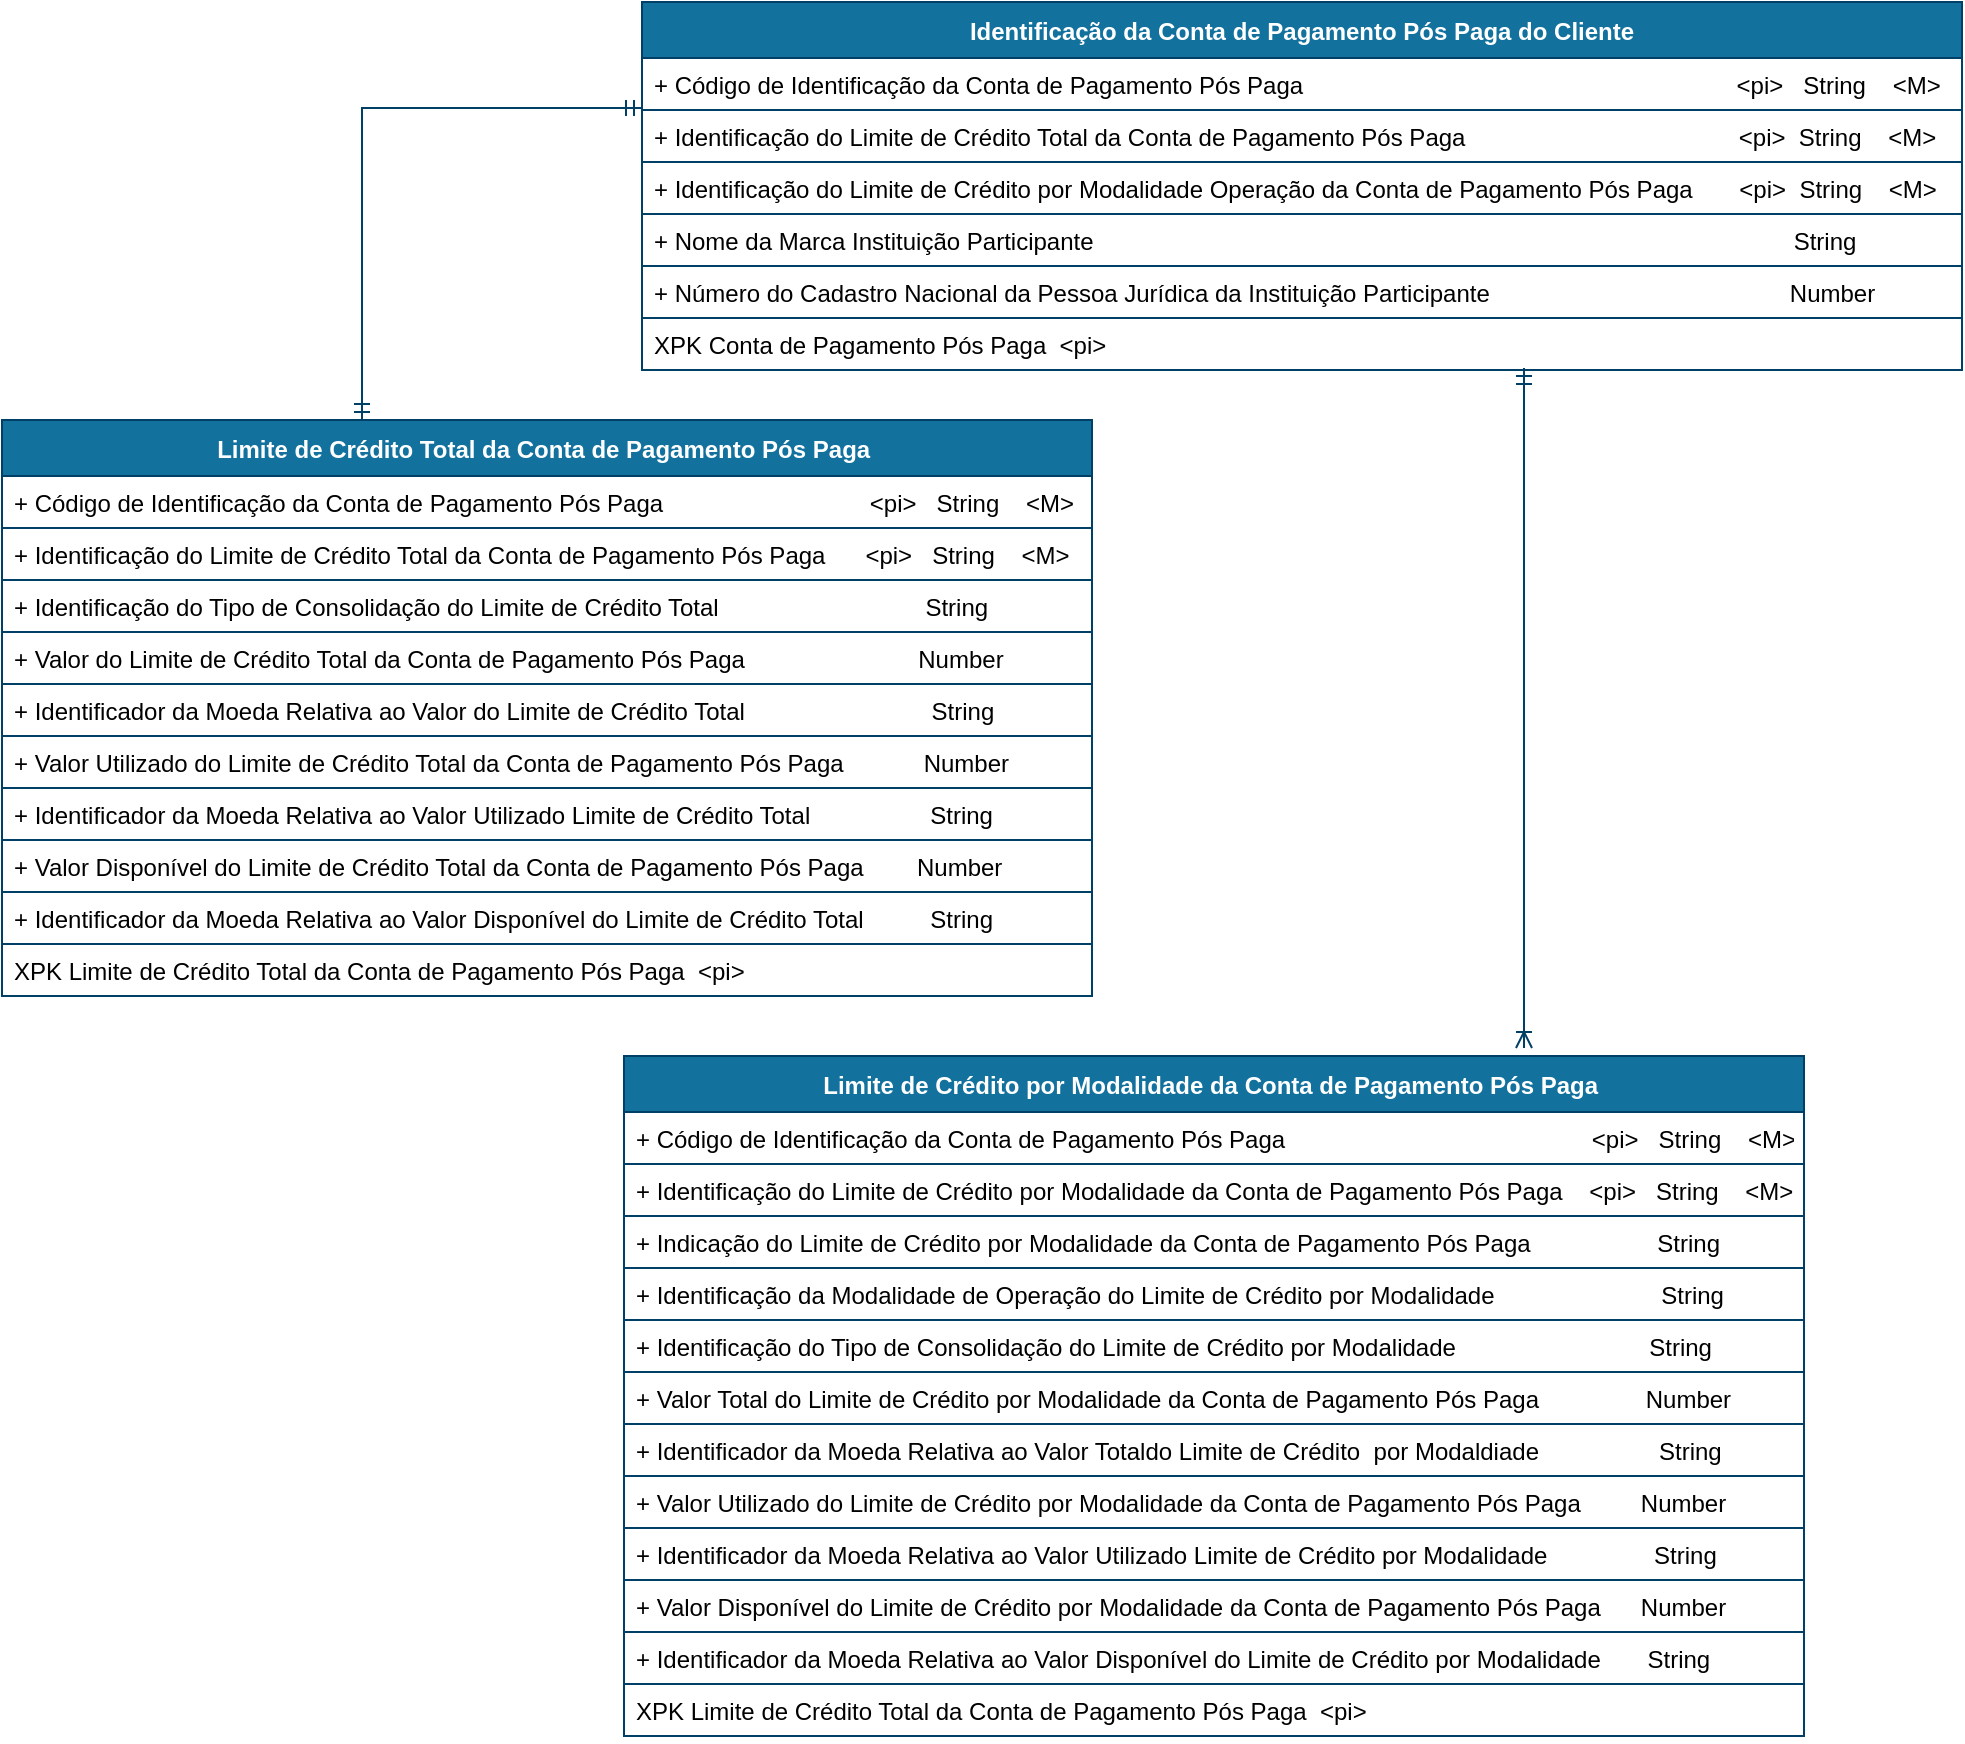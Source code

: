 <mxfile version="14.4.2" type="device"><diagram id="R2lEEEUBdFMjLlhIrx00" name="Balance"><mxGraphModel dx="3380" dy="3776" grid="1" gridSize="10" guides="1" tooltips="1" connect="1" arrows="1" fold="1" page="1" pageScale="1" pageWidth="1169" pageHeight="827" math="0" shadow="0" extFonts="Permanent Marker^https://fonts.googleapis.com/css?family=Permanent+Marker"><root><mxCell id="0"/><mxCell id="1" parent="0"/><mxCell id="AKTEsfnDCdTXs4y5ryZj-23" value="Limite de Crédito Total da Conta de Pagamento Pós Paga " style="swimlane;fontStyle=1;childLayout=stackLayout;horizontal=1;startSize=28;horizontalStack=0;resizeParent=1;resizeParentMax=0;resizeLast=0;collapsible=1;marginBottom=0;rounded=0;shadow=0;comic=0;sketch=0;align=center;html=0;autosize=1;fillColor=#13719E;strokeColor=#003F66;fontColor=#FFFFFF;" parent="1" vertex="1"><mxGeometry x="-2301" y="-3075" width="545" height="288" as="geometry"/></mxCell><mxCell id="mAFrI_xGgpmklqpkXmf_-11" value="+ Código de Identificação da Conta de Pagamento Pós Paga                               &lt;pi&gt;   String    &lt;M&gt;" style="text;fillColor=none;align=left;verticalAlign=top;spacingLeft=4;spacingRight=4;overflow=hidden;rotatable=0;points=[[0,0.5],[1,0.5]];portConstraint=eastwest;strokeColor=#003F66;" parent="AKTEsfnDCdTXs4y5ryZj-23" vertex="1"><mxGeometry y="28" width="545" height="26" as="geometry"/></mxCell><mxCell id="mAFrI_xGgpmklqpkXmf_-16" value="+ Identificação do Limite de Crédito Total da Conta de Pagamento Pós Paga      &lt;pi&gt;   String    &lt;M&gt;  " style="text;fillColor=none;align=left;verticalAlign=top;spacingLeft=4;spacingRight=4;overflow=hidden;rotatable=0;points=[[0,0.5],[1,0.5]];portConstraint=eastwest;strokeColor=#003F66;" parent="AKTEsfnDCdTXs4y5ryZj-23" vertex="1"><mxGeometry y="54" width="545" height="26" as="geometry"/></mxCell><mxCell id="mAFrI_xGgpmklqpkXmf_-12" value="+ Identificação do Tipo de Consolidação do Limite de Crédito Total                               String    " style="text;fillColor=none;align=left;verticalAlign=top;spacingLeft=4;spacingRight=4;overflow=hidden;rotatable=0;points=[[0,0.5],[1,0.5]];portConstraint=eastwest;strokeColor=#003F66;" parent="AKTEsfnDCdTXs4y5ryZj-23" vertex="1"><mxGeometry y="80" width="545" height="26" as="geometry"/></mxCell><mxCell id="AKTEsfnDCdTXs4y5ryZj-26" value="+ Valor do Limite de Crédito Total da Conta de Pagamento Pós Paga                          Number   " style="text;fillColor=none;align=left;verticalAlign=top;spacingLeft=4;spacingRight=4;overflow=hidden;rotatable=0;points=[[0,0.5],[1,0.5]];portConstraint=eastwest;strokeColor=#003F66;" parent="AKTEsfnDCdTXs4y5ryZj-23" vertex="1"><mxGeometry y="106" width="545" height="26" as="geometry"/></mxCell><mxCell id="AKTEsfnDCdTXs4y5ryZj-27" value="+ Identificador da Moeda Relativa ao Valor do Limite de Crédito Total                            String" style="text;fillColor=none;align=left;verticalAlign=top;spacingLeft=4;spacingRight=4;overflow=hidden;rotatable=0;points=[[0,0.5],[1,0.5]];portConstraint=eastwest;strokeColor=#003F66;" parent="AKTEsfnDCdTXs4y5ryZj-23" vertex="1"><mxGeometry y="132" width="545" height="26" as="geometry"/></mxCell><mxCell id="mAFrI_xGgpmklqpkXmf_-17" value="+ Valor Utilizado do Limite de Crédito Total da Conta de Pagamento Pós Paga            Number   " style="text;fillColor=none;align=left;verticalAlign=top;spacingLeft=4;spacingRight=4;overflow=hidden;rotatable=0;points=[[0,0.5],[1,0.5]];portConstraint=eastwest;strokeColor=#003F66;" parent="AKTEsfnDCdTXs4y5ryZj-23" vertex="1"><mxGeometry y="158" width="545" height="26" as="geometry"/></mxCell><mxCell id="mAFrI_xGgpmklqpkXmf_-18" value="+ Identificador da Moeda Relativa ao Valor Utilizado Limite de Crédito Total                  String" style="text;fillColor=none;align=left;verticalAlign=top;spacingLeft=4;spacingRight=4;overflow=hidden;rotatable=0;points=[[0,0.5],[1,0.5]];portConstraint=eastwest;strokeColor=#003F66;" parent="AKTEsfnDCdTXs4y5ryZj-23" vertex="1"><mxGeometry y="184" width="545" height="26" as="geometry"/></mxCell><mxCell id="mAFrI_xGgpmklqpkXmf_-19" value="+ Valor Disponível do Limite de Crédito Total da Conta de Pagamento Pós Paga        Number   " style="text;fillColor=none;align=left;verticalAlign=top;spacingLeft=4;spacingRight=4;overflow=hidden;rotatable=0;points=[[0,0.5],[1,0.5]];portConstraint=eastwest;strokeColor=#003F66;" parent="AKTEsfnDCdTXs4y5ryZj-23" vertex="1"><mxGeometry y="210" width="545" height="26" as="geometry"/></mxCell><mxCell id="mAFrI_xGgpmklqpkXmf_-20" value="+ Identificador da Moeda Relativa ao Valor Disponível do Limite de Crédito Total          String" style="text;fillColor=none;align=left;verticalAlign=top;spacingLeft=4;spacingRight=4;overflow=hidden;rotatable=0;points=[[0,0.5],[1,0.5]];portConstraint=eastwest;strokeColor=#003F66;" parent="AKTEsfnDCdTXs4y5ryZj-23" vertex="1"><mxGeometry y="236" width="545" height="26" as="geometry"/></mxCell><mxCell id="A_sS96_fYXhZjlOhQiYF-3" value="XPK Limite de Crédito Total da Conta de Pagamento Pós Paga  &lt;pi&gt;" style="text;fillColor=none;align=left;verticalAlign=top;spacingLeft=4;spacingRight=4;overflow=hidden;rotatable=0;points=[[0,0.5],[1,0.5]];portConstraint=eastwest;strokeColor=#003F66;" parent="AKTEsfnDCdTXs4y5ryZj-23" vertex="1"><mxGeometry y="262" width="545" height="26" as="geometry"/></mxCell><mxCell id="mAFrI_xGgpmklqpkXmf_-1" value="Identificação da Conta de Pagamento Pós Paga do Cliente" style="swimlane;fontStyle=1;childLayout=stackLayout;horizontal=1;startSize=28;horizontalStack=0;resizeParent=1;resizeParentMax=0;resizeLast=0;collapsible=1;marginBottom=0;rounded=0;shadow=0;comic=0;sketch=0;align=center;html=0;autosize=1;fillColor=#13719E;strokeColor=#003F66;fontColor=#FFFFFF;" parent="1" vertex="1"><mxGeometry x="-1981" y="-3284" width="660" height="184" as="geometry"/></mxCell><mxCell id="mAFrI_xGgpmklqpkXmf_-2" value="+ Código de Identificação da Conta de Pagamento Pós Paga                                                                 &lt;pi&gt;   String    &lt;M&gt;" style="text;fillColor=none;align=left;verticalAlign=top;spacingLeft=4;spacingRight=4;overflow=hidden;rotatable=0;points=[[0,0.5],[1,0.5]];portConstraint=eastwest;strokeColor=#003F66;" parent="mAFrI_xGgpmklqpkXmf_-1" vertex="1"><mxGeometry y="28" width="660" height="26" as="geometry"/></mxCell><mxCell id="mAFrI_xGgpmklqpkXmf_-3" value="+ Identificação do Limite de Crédito Total da Conta de Pagamento Pós Paga                                         &lt;pi&gt;  String    &lt;M&gt;  " style="text;fillColor=none;align=left;verticalAlign=top;spacingLeft=4;spacingRight=4;overflow=hidden;rotatable=0;points=[[0,0.5],[1,0.5]];portConstraint=eastwest;strokeColor=#003F66;" parent="mAFrI_xGgpmklqpkXmf_-1" vertex="1"><mxGeometry y="54" width="660" height="26" as="geometry"/></mxCell><mxCell id="mAFrI_xGgpmklqpkXmf_-15" value="+ Identificação do Limite de Crédito por Modalidade Operação da Conta de Pagamento Pós Paga       &lt;pi&gt;  String    &lt;M&gt;  " style="text;fillColor=none;align=left;verticalAlign=top;spacingLeft=4;spacingRight=4;overflow=hidden;rotatable=0;points=[[0,0.5],[1,0.5]];portConstraint=eastwest;strokeColor=#003F66;" parent="mAFrI_xGgpmklqpkXmf_-1" vertex="1"><mxGeometry y="80" width="660" height="26" as="geometry"/></mxCell><mxCell id="mAFrI_xGgpmklqpkXmf_-35" value="+ Nome da Marca Instituição Participante                                                                                                         String    " style="text;fillColor=none;align=left;verticalAlign=top;spacingLeft=4;spacingRight=4;overflow=hidden;rotatable=0;points=[[0,0.5],[1,0.5]];portConstraint=eastwest;strokeColor=#003F66;" parent="mAFrI_xGgpmklqpkXmf_-1" vertex="1"><mxGeometry y="106" width="660" height="26" as="geometry"/></mxCell><mxCell id="mAFrI_xGgpmklqpkXmf_-4" value="+ Número do Cadastro Nacional da Pessoa Jurídica da Instituição Participante                                             Number  " style="text;fillColor=none;align=left;verticalAlign=top;spacingLeft=4;spacingRight=4;overflow=hidden;rotatable=0;points=[[0,0.5],[1,0.5]];portConstraint=eastwest;strokeColor=#003F66;" parent="mAFrI_xGgpmklqpkXmf_-1" vertex="1"><mxGeometry y="132" width="660" height="26" as="geometry"/></mxCell><mxCell id="mAFrI_xGgpmklqpkXmf_-10" value="XPK Conta de Pagamento Pós Paga  &lt;pi&gt;" style="text;fillColor=none;align=left;verticalAlign=top;spacingLeft=4;spacingRight=4;overflow=hidden;rotatable=0;points=[[0,0.5],[1,0.5]];portConstraint=eastwest;strokeColor=#003F66;" parent="mAFrI_xGgpmklqpkXmf_-1" vertex="1"><mxGeometry y="158" width="660" height="26" as="geometry"/></mxCell><mxCell id="mAFrI_xGgpmklqpkXmf_-21" value="Limite de Crédito por Modalidade da Conta de Pagamento Pós Paga " style="swimlane;fontStyle=1;childLayout=stackLayout;horizontal=1;startSize=28;horizontalStack=0;resizeParent=1;resizeParentMax=0;resizeLast=0;collapsible=1;marginBottom=0;rounded=0;shadow=0;comic=0;sketch=0;align=center;html=0;autosize=1;fillColor=#13719E;strokeColor=#003F66;fontColor=#FFFFFF;" parent="1" vertex="1"><mxGeometry x="-1990" y="-2757" width="590" height="340" as="geometry"/></mxCell><mxCell id="mAFrI_xGgpmklqpkXmf_-22" value="+ Código de Identificação da Conta de Pagamento Pós Paga                                              &lt;pi&gt;   String    &lt;M&gt;" style="text;fillColor=none;align=left;verticalAlign=top;spacingLeft=4;spacingRight=4;overflow=hidden;rotatable=0;points=[[0,0.5],[1,0.5]];portConstraint=eastwest;strokeColor=#003F66;" parent="mAFrI_xGgpmklqpkXmf_-21" vertex="1"><mxGeometry y="28" width="590" height="26" as="geometry"/></mxCell><mxCell id="mAFrI_xGgpmklqpkXmf_-23" value="+ Identificação do Limite de Crédito por Modalidade da Conta de Pagamento Pós Paga    &lt;pi&gt;   String    &lt;M&gt;  " style="text;fillColor=none;align=left;verticalAlign=top;spacingLeft=4;spacingRight=4;overflow=hidden;rotatable=0;points=[[0,0.5],[1,0.5]];portConstraint=eastwest;strokeColor=#003F66;" parent="mAFrI_xGgpmklqpkXmf_-21" vertex="1"><mxGeometry y="54" width="590" height="26" as="geometry"/></mxCell><mxCell id="mAFrI_xGgpmklqpkXmf_-24" value="+ Indicação do Limite de Crédito por Modalidade da Conta de Pagamento Pós Paga                   String    " style="text;fillColor=none;align=left;verticalAlign=top;spacingLeft=4;spacingRight=4;overflow=hidden;rotatable=0;points=[[0,0.5],[1,0.5]];portConstraint=eastwest;strokeColor=#003F66;" parent="mAFrI_xGgpmklqpkXmf_-21" vertex="1"><mxGeometry y="80" width="590" height="26" as="geometry"/></mxCell><mxCell id="mAFrI_xGgpmklqpkXmf_-33" value="+ Identificação da Modalidade de Operação do Limite de Crédito por Modalidade                         String    " style="text;fillColor=none;align=left;verticalAlign=top;spacingLeft=4;spacingRight=4;overflow=hidden;rotatable=0;points=[[0,0.5],[1,0.5]];portConstraint=eastwest;strokeColor=#003F66;" parent="mAFrI_xGgpmklqpkXmf_-21" vertex="1"><mxGeometry y="106" width="590" height="26" as="geometry"/></mxCell><mxCell id="mAFrI_xGgpmklqpkXmf_-34" value="+ Identificação do Tipo de Consolidação do Limite de Crédito por Modalidade                             String    " style="text;fillColor=none;align=left;verticalAlign=top;spacingLeft=4;spacingRight=4;overflow=hidden;rotatable=0;points=[[0,0.5],[1,0.5]];portConstraint=eastwest;strokeColor=#003F66;" parent="mAFrI_xGgpmklqpkXmf_-21" vertex="1"><mxGeometry y="132" width="590" height="26" as="geometry"/></mxCell><mxCell id="mAFrI_xGgpmklqpkXmf_-25" value="+ Valor Total do Limite de Crédito por Modalidade da Conta de Pagamento Pós Paga                Number   " style="text;fillColor=none;align=left;verticalAlign=top;spacingLeft=4;spacingRight=4;overflow=hidden;rotatable=0;points=[[0,0.5],[1,0.5]];portConstraint=eastwest;strokeColor=#003F66;" parent="mAFrI_xGgpmklqpkXmf_-21" vertex="1"><mxGeometry y="158" width="590" height="26" as="geometry"/></mxCell><mxCell id="mAFrI_xGgpmklqpkXmf_-26" value="+ Identificador da Moeda Relativa ao Valor Totaldo Limite de Crédito  por Modaldiade                  String" style="text;fillColor=none;align=left;verticalAlign=top;spacingLeft=4;spacingRight=4;overflow=hidden;rotatable=0;points=[[0,0.5],[1,0.5]];portConstraint=eastwest;strokeColor=#003F66;" parent="mAFrI_xGgpmklqpkXmf_-21" vertex="1"><mxGeometry y="184" width="590" height="26" as="geometry"/></mxCell><mxCell id="mAFrI_xGgpmklqpkXmf_-27" value="+ Valor Utilizado do Limite de Crédito por Modalidade da Conta de Pagamento Pós Paga         Number   " style="text;fillColor=none;align=left;verticalAlign=top;spacingLeft=4;spacingRight=4;overflow=hidden;rotatable=0;points=[[0,0.5],[1,0.5]];portConstraint=eastwest;strokeColor=#003F66;" parent="mAFrI_xGgpmklqpkXmf_-21" vertex="1"><mxGeometry y="210" width="590" height="26" as="geometry"/></mxCell><mxCell id="mAFrI_xGgpmklqpkXmf_-28" value="+ Identificador da Moeda Relativa ao Valor Utilizado Limite de Crédito por Modalidade                String" style="text;fillColor=none;align=left;verticalAlign=top;spacingLeft=4;spacingRight=4;overflow=hidden;rotatable=0;points=[[0,0.5],[1,0.5]];portConstraint=eastwest;strokeColor=#003F66;" parent="mAFrI_xGgpmklqpkXmf_-21" vertex="1"><mxGeometry y="236" width="590" height="26" as="geometry"/></mxCell><mxCell id="mAFrI_xGgpmklqpkXmf_-29" value="+ Valor Disponível do Limite de Crédito por Modalidade da Conta de Pagamento Pós Paga      Number   " style="text;fillColor=none;align=left;verticalAlign=top;spacingLeft=4;spacingRight=4;overflow=hidden;rotatable=0;points=[[0,0.5],[1,0.5]];portConstraint=eastwest;strokeColor=#003F66;" parent="mAFrI_xGgpmklqpkXmf_-21" vertex="1"><mxGeometry y="262" width="590" height="26" as="geometry"/></mxCell><mxCell id="mAFrI_xGgpmklqpkXmf_-30" value="+ Identificador da Moeda Relativa ao Valor Disponível do Limite de Crédito por Modalidade       String" style="text;fillColor=none;align=left;verticalAlign=top;spacingLeft=4;spacingRight=4;overflow=hidden;rotatable=0;points=[[0,0.5],[1,0.5]];portConstraint=eastwest;strokeColor=#003F66;" parent="mAFrI_xGgpmklqpkXmf_-21" vertex="1"><mxGeometry y="288" width="590" height="26" as="geometry"/></mxCell><mxCell id="mAFrI_xGgpmklqpkXmf_-31" value="XPK Limite de Crédito Total da Conta de Pagamento Pós Paga  &lt;pi&gt;" style="text;fillColor=none;align=left;verticalAlign=top;spacingLeft=4;spacingRight=4;overflow=hidden;rotatable=0;points=[[0,0.5],[1,0.5]];portConstraint=eastwest;strokeColor=#003F66;" parent="mAFrI_xGgpmklqpkXmf_-21" vertex="1"><mxGeometry y="314" width="590" height="26" as="geometry"/></mxCell><mxCell id="mAFrI_xGgpmklqpkXmf_-37" value="" style="edgeStyle=elbowEdgeStyle;rounded=0;orthogonalLoop=1;jettySize=auto;html=1;startArrow=ERmandOne;startFill=0;endArrow=ERmandOne;endFill=0;strokeColor=#003F66;entryX=0;entryY=0;entryDx=0;entryDy=0;entryPerimeter=0;" parent="1" source="AKTEsfnDCdTXs4y5ryZj-23" edge="1"><mxGeometry relative="1" as="geometry"><mxPoint x="-2121" y="-2957.34" as="sourcePoint"/><mxPoint x="-1981" y="-3231" as="targetPoint"/><Array as="points"><mxPoint x="-2121" y="-3087.34"/></Array></mxGeometry></mxCell><mxCell id="N1R-gL4cE6vGFsVNWNO--109" value="" style="edgeStyle=orthogonalEdgeStyle;rounded=0;orthogonalLoop=1;jettySize=auto;html=1;startArrow=ERmandOne;startFill=0;endArrow=ERoneToMany;endFill=0;strokeColor=#003F66;" parent="1" edge="1"><mxGeometry relative="1" as="geometry"><Array as="points"><mxPoint x="-1540" y="-3095"/><mxPoint x="-1540" y="-3095"/></Array><mxPoint x="-1540" y="-3101" as="sourcePoint"/><mxPoint x="-1540" y="-2761" as="targetPoint"/></mxGeometry></mxCell></root></mxGraphModel></diagram></mxfile>